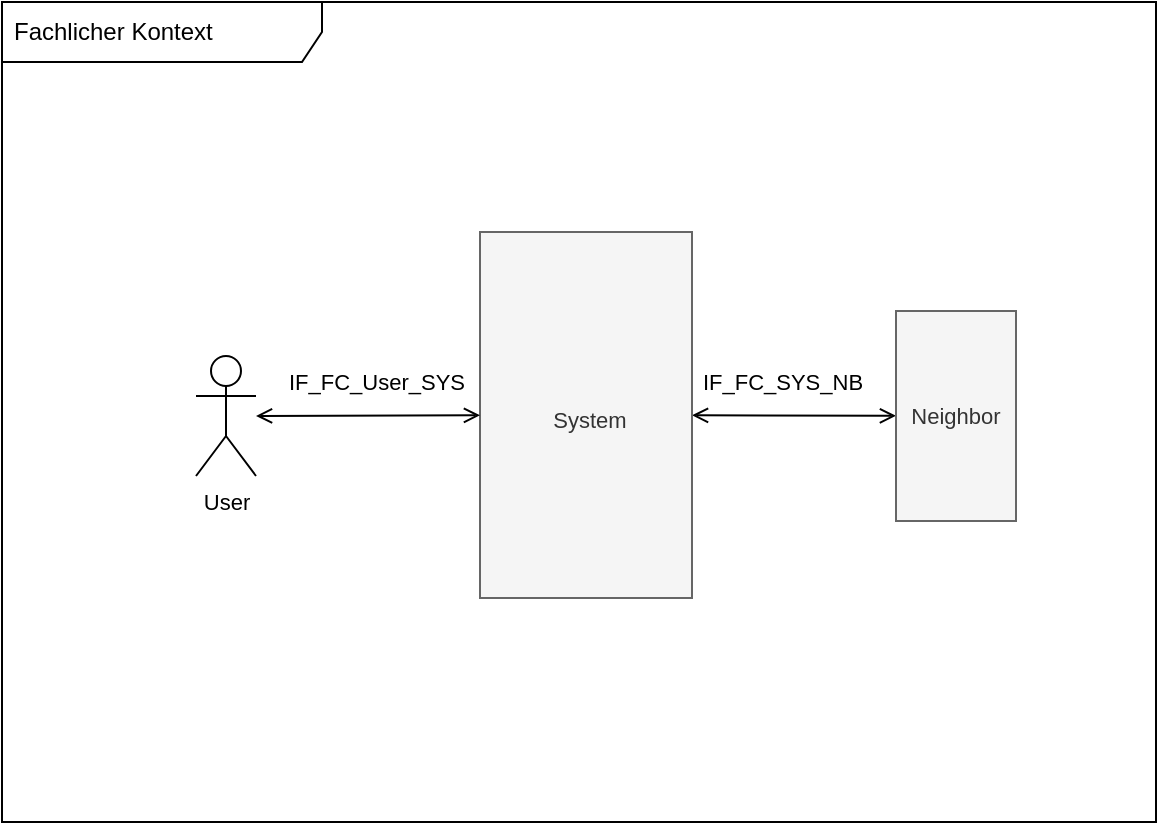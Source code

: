 <mxfile>
    <diagram id="GDJI3RgzADm5gkURgZzw" name="Page-1">
        <mxGraphModel dx="787" dy="615" grid="1" gridSize="10" guides="1" tooltips="1" connect="1" arrows="1" fold="1" page="1" pageScale="1" pageWidth="583" pageHeight="413" math="0" shadow="0">
            <root>
                <mxCell id="0"/>
                <mxCell id="3" value="DiagramFrame" style="locked=1;" parent="0"/>
                <mxCell id="4" value="Fachlicher Kontext" style="shape=umlFrame;whiteSpace=wrap;html=1;pointerEvents=0;recursiveResize=0;container=1;collapsible=0;width=160;fillColor=none;align=left;spacingLeft=4;" parent="3" vertex="1">
                    <mxGeometry x="583" width="577" height="410" as="geometry"/>
                </mxCell>
                <mxCell id="1" value="Content" style="" parent="0"/>
                <mxCell id="41" style="edgeStyle=none;shape=connector;rounded=1;html=1;strokeColor=default;align=center;verticalAlign=middle;fontFamily=Helvetica;fontSize=11;fontColor=default;labelBackgroundColor=default;startArrow=open;startFill=0;endArrow=open;endFill=0;" edge="1" parent="1" source="5" target="27">
                    <mxGeometry relative="1" as="geometry"/>
                </mxCell>
                <mxCell id="43" value="IF_FC_SYS_NB" style="edgeLabel;html=1;align=center;verticalAlign=middle;resizable=0;points=[];fontFamily=Helvetica;fontSize=11;fontColor=default;labelBackgroundColor=default;" vertex="1" connectable="0" parent="41">
                    <mxGeometry x="-0.118" relative="1" as="geometry">
                        <mxPoint y="-17" as="offset"/>
                    </mxGeometry>
                </mxCell>
                <mxCell id="5" value="System" style="rounded=0;whiteSpace=wrap;html=1;fillColor=#f5f5f5;container=1;collapsible=0;recursiveResize=0;align=center;verticalAlign=middle;spacingLeft=4;spacingTop=4;strokeColor=#666666;fontFamily=Helvetica;fontSize=11;fontColor=#333333;labelBackgroundColor=none;" vertex="1" parent="1">
                    <mxGeometry x="822" y="115" width="106" height="183" as="geometry"/>
                </mxCell>
                <mxCell id="40" style="edgeStyle=none;html=1;endArrow=open;endFill=0;startArrow=open;startFill=0;" edge="1" parent="1" source="24" target="5">
                    <mxGeometry relative="1" as="geometry"/>
                </mxCell>
                <mxCell id="42" value="IF_FC_User_SYS" style="edgeLabel;html=1;align=center;verticalAlign=middle;resizable=0;points=[];fontFamily=Helvetica;fontSize=11;fontColor=default;labelBackgroundColor=default;" vertex="1" connectable="0" parent="40">
                    <mxGeometry x="-0.178" y="2" relative="1" as="geometry">
                        <mxPoint x="14" y="-15" as="offset"/>
                    </mxGeometry>
                </mxCell>
                <mxCell id="24" value="User" style="shape=umlActor;verticalLabelPosition=bottom;verticalAlign=top;html=1;outlineConnect=0;fontFamily=Helvetica;fontSize=11;fontColor=default;labelBackgroundColor=default;" vertex="1" parent="1">
                    <mxGeometry x="680" y="177" width="30" height="60" as="geometry"/>
                </mxCell>
                <mxCell id="27" value="Neighbor" style="rounded=0;whiteSpace=wrap;html=1;fontFamily=Helvetica;fontSize=11;fontColor=#333333;labelBackgroundColor=none;fillColor=#f5f5f5;strokeColor=#666666;" vertex="1" parent="1">
                    <mxGeometry x="1030" y="154.5" width="60" height="105" as="geometry"/>
                </mxCell>
            </root>
        </mxGraphModel>
    </diagram>
</mxfile>
